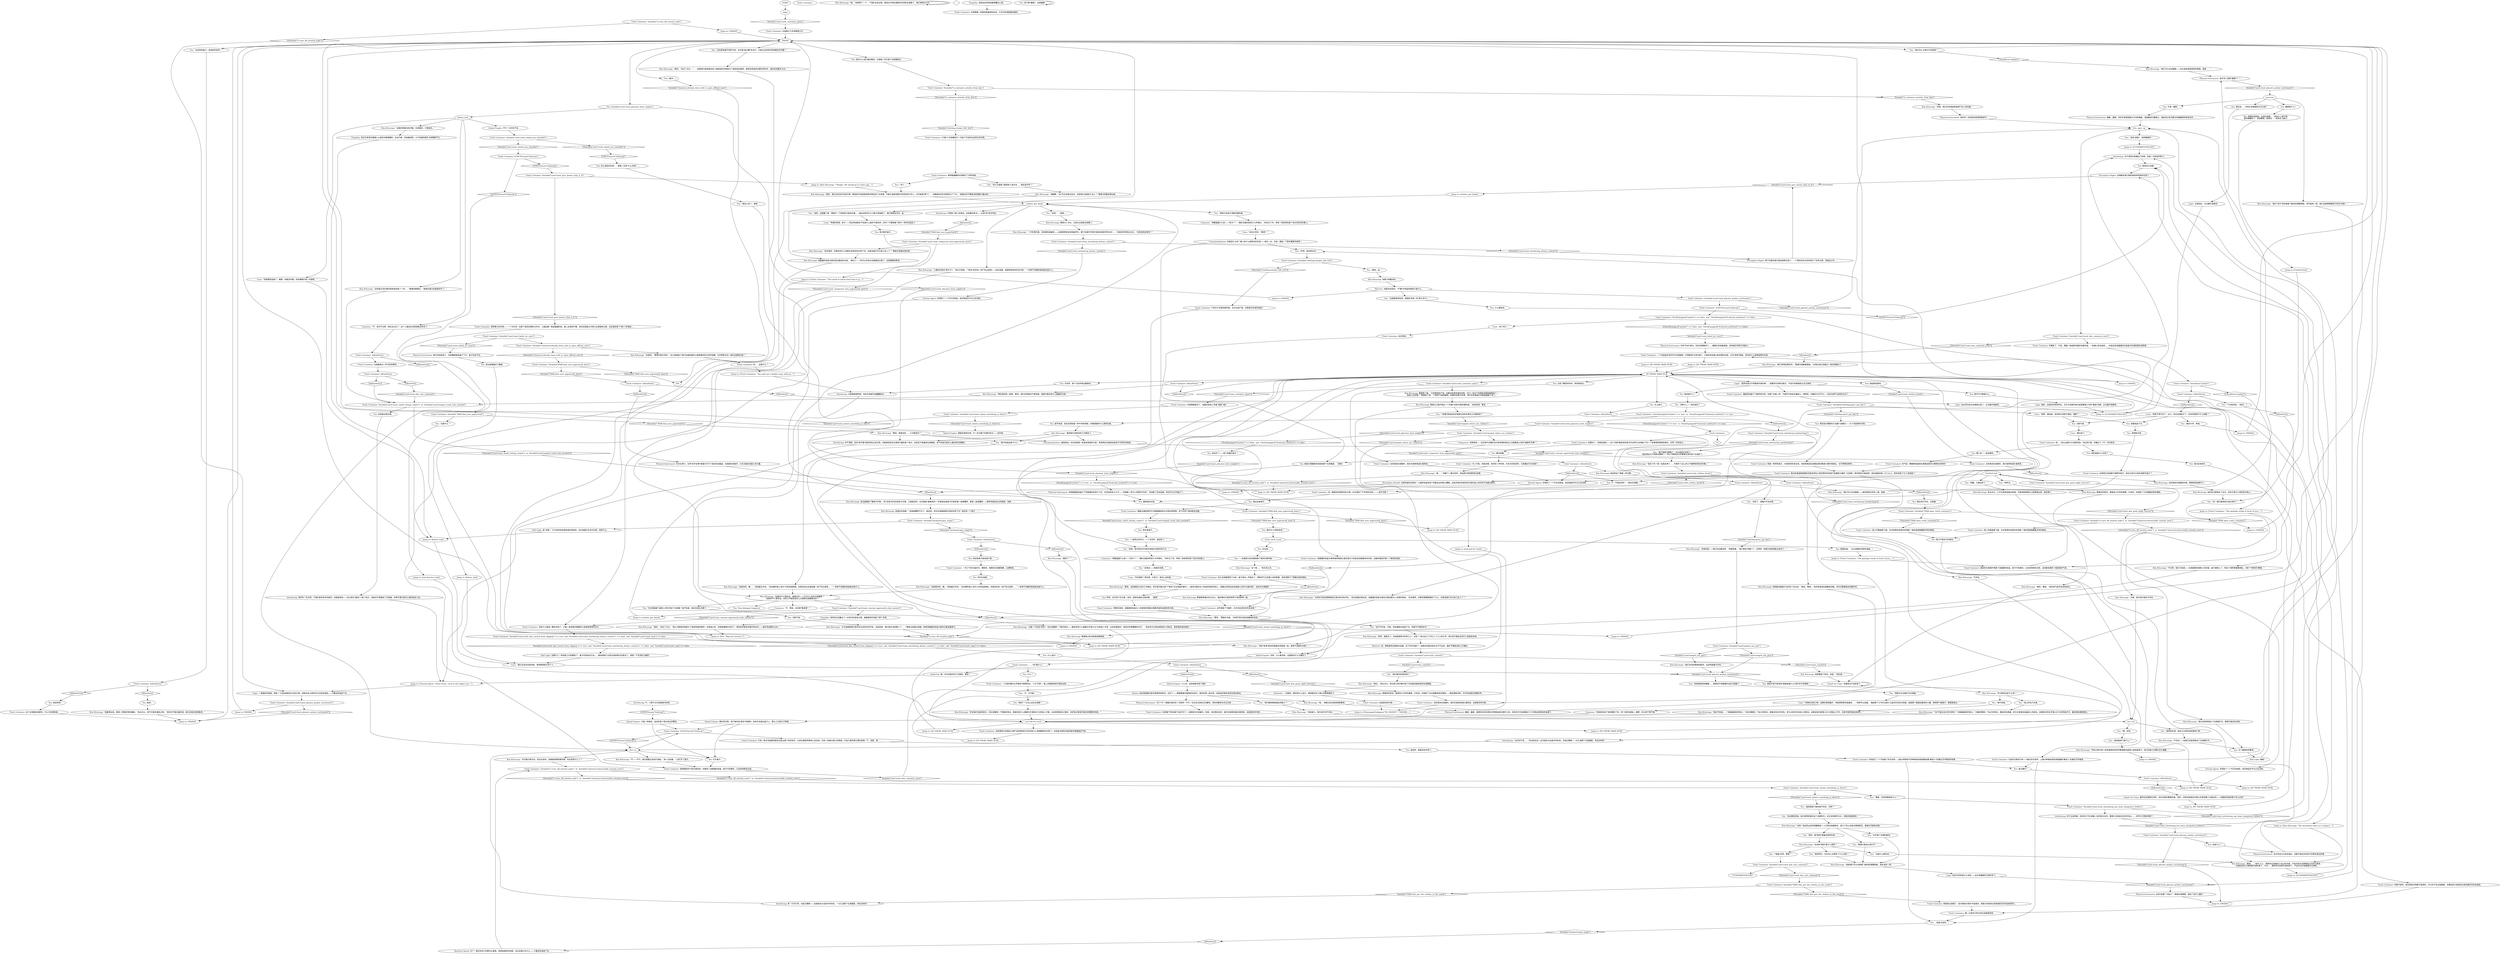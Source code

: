 # YARD / TRASH
# You can click on the trash container. This lets you see the padlock has a Whirling-in-Rags logo on it -> go to Garte -> ask for key -> open container - > get your paperwork
# ==================================================
digraph G {
	  0 [label="START"];
	  1 [label="input"];
	  2 [label="Trash Container: 垃圾箱被锁住了。滑盖的挂锁上写着“褴褛飞旋”。"];
	  3 [label="TRASH"];
	  4 [label="Trash Container: IsKimHere()"];
	  5 [label="IsKimHere()", shape=diamond];
	  6 [label="!(IsKimHere())", shape=diamond];
	  7 [label="Trash Container: "];
	  8 [label="Trash Container: 这个垃圾箱在挑衅你。它认为你很软弱。"];
	  9 [label="Cuno: “看出来了。”"];
	  10 [label="Kim Kitsuragi: 他望向垃圾箱：“这条裤腰带不见了。就这样。你在垃圾箱里看见其他东西了吗？我还有一个袋子……”"];
	  11 [label="Cuno: “坤诺听到咯，条子——而且坤诺根本不知道什么破布不破布的，好吗？不要再像个婊子一样叽叽歪歪了。”"];
	  12 [label="Jump to: [Tutorial Agent: \"Some items, such as the ledger you...\"]"];
	  13 [label="You: “吾之所言乃天意。”"];
	  14 [label="Kim Kitsuragi: “*汝*可查过自己的东西吗？”他指着破损的笔记。“你最好整理一下自己的笔记，确保没有遗漏。官方记录里会涵盖线人的姓名。如果他们的名字落入RCM的死敌手中，屠杀便会紧随其后。”"];
	  15 [label="Kim Kitsuragi: “好吧，我明白了。你就是那种*纯爷们儿*，对吧？”他为这几个字打上了小小的引号，表示他不确定这爷们儿到底有多纯。"];
	  16 [label="Jump to: [IN THERE MAIN HUB]"];
	  17 [label="Kim Kitsuragi: 他费力地看向你。"];
	  18 [label="Trash Container: *只是*个垃圾箱而已？天底下可没有仅此而已的东西。"];
	  19 [label="rvd_rvd"];
	  20 [label="Kim Kitsuragi: “没有能力。因为他们并不存在。”"];
	  21 [label="Physical Instrument: 刚才有人提到*撬棍*了？！"];
	  22 [label="Physical Instrument: 撬棍，撬棍，你的手掌渴望着它冰冷的触感。渴望着再次握紧它，就如同之前无数次的接触那样亲密无间……"];
	  23 [label="lets_open_up"];
	  24 [label="Trash Container: 当你爬进垃圾箱时，腐烂的食物味道扑面而来。这就是你的归宿……"];
	  25 [label="Kim Kitsuragi: 湿漉漉的纸盒与破布回应着他的注视。“哦对了——你可以开始为本案做些记录了。这是警察的职责。”"];
	  26 [label="You: 我可不打算做什么。"];
	  27 [label="Logic: 正是如此。正式展开调查吧。"];
	  28 [label="Jump to: [NewspaperEndgame(\"NO_MONEY\", \"DISGRA ...]"];
	  29 [label="Jump to: [IN THERE MAIN HUB]"];
	  30 [label="Jump to: [Trash Container: \"You pick out a broken mug, with an...\"]"];
	  31 [label="Trash Container: 令人不爽。有损自尊。你听到一声铃响，并非沉闷的回声。垃圾箱似乎已经满了……"];
	  32 [label="You: 沉默不语。"];
	  33 [label="Trash Container: 这把锁已经屈服于娴熟的技艺。现在已经可以轻松地掀开盖子了……"];
	  34 [label="Trash Container: 那边的难道是配置有厄勒克特拉f2真空管的科登电气前置放大器吗？还真是！那玩意的价格高昂，轻松就能卖到一万二以上。除非你是个Hi-Fi发烧友？"];
	  35 [label="Trash Container: IsKimHere()"];
	  36 [label="IsKimHere()", shape=diamond];
	  37 [label="!(IsKimHere())", shape=diamond];
	  38 [label="Jump to: [IN THERE MAIN HUB]"];
	  39 [label="Trash Container: 一片蓝色塑料从苹果皮中脱颖而出。十分*闪亮*，看上去像是某样东西的边角……"];
	  40 [label="Cunoesse: “他瞎逼逼什么呢——*孩子*？！”栅栏后面的熊孩子大声喊叫。”你听见了吗，坤诺？他觉得你是个没长毛的鸡巴婴儿。”"];
	  41 [label="Trash Container: 湿漉漉的纸盒与某种食物残渣以毫无吸引力的姿态迎接着你的归来。这股味道昭示着一个错误的选择。"];
	  42 [label="Rhetoric: 哇，事情居然没按剧本发展，这下你可吃瘪了。如果你的遣词造句水平不达标，最好不要尝试和人打嘴仗。"];
	  43 [label="You: “是的，我*感觉*里面有某种东西。”"];
	  44 [label="You: 牛逼！撬棍！"];
	  45 [label="You: 撬棍是什么？"];
	  46 [label="Physical Instrument: 动手*仍未*成功。你还没掌握窍门……撬棍已经准备就绪，但你缺乏驾驭它的能力。"];
	  47 [label="Trash Container: IsKimHere()"];
	  48 [label="IsKimHere()", shape=diamond];
	  49 [label="!(IsKimHere())", shape=diamond];
	  50 [label="You: 我该做什么？"];
	  51 [label="Trash Container: Variable[\"yard.trash_interfacing_deluxe_content\"]"];
	  52 [label="Variable[\"yard.trash_interfacing_deluxe_content\"]", shape=diamond];
	  53 [label="!(Variable[\"yard.trash_interfacing_deluxe_content\"])", shape=diamond];
	  54 [label="Trash Container: Variable[\"yard.trash_kim_turned_from_digging\"] == true  and  Variable[\"yard.trash_interfacing_deluxe_content\"]  == false  and  Variable[\"yard.trash_mug\"] == false"];
	  55 [label="Variable[\"yard.trash_kim_turned_from_digging\"] == true  and  Variable[\"yard.trash_interfacing_deluxe_content\"]  == false  and  Variable[\"yard.trash_mug\"] == false", shape=diamond];
	  56 [label="!(Variable[\"yard.trash_kim_turned_from_digging\"] == true  and  Variable[\"yard.trash_interfacing_deluxe_content\"]  == false  and  Variable[\"yard.trash_mug\"] == false)", shape=diamond];
	  57 [label="Trash Container: IsKimHere()"];
	  58 [label="IsKimHere()", shape=diamond];
	  59 [label="!(IsKimHere())", shape=diamond];
	  60 [label="Kim Kitsuragi: “奇怪的是——我们没必要这样。”他微笑着，“我们拿到*钥匙*了，记得吧。经理已经把钥匙交给你了。”"];
	  61 [label="Trash Container: 食物腐败的气息扑面而来。你看到了湿漉漉的纸盒，脏兮兮的破布，以及各种厨余垃圾。"];
	  62 [label="IN THERE MAIN HUB"];
	  63 [label="You: “那孩子说他不清楚衣服的事。”"];
	  64 [label="Trash Container: 面前的垃圾箱中堆满了湿漉漉的纸盒，脏兮兮的破布，以及各种厨余垃圾，这些散发着同一股恶臭的气息。"];
	  65 [label="You: 不！不是这样的！（爬出垃圾箱。）"];
	  66 [label="Jump to: [TRASH]"];
	  67 [label="Jump to: [TRASH]"];
	  68 [label="Logic: 是的，这是你的职责所在。为手头的案件做记录是警察工作的*基础*流程。正式展开调查吧。"];
	  69 [label="You: “那我们就该立刻打开！”"];
	  70 [label="Logic: 他也许还知道什么消息——这比用撬棍的主意好多了。"];
	  71 [label="Trash Container: Variable[\"yard.trash_inland_something_in_there\"]"];
	  72 [label="Variable[\"yard.trash_inland_something_in_there\"]", shape=diamond];
	  73 [label="!(Variable[\"yard.trash_inland_something_in_there\"])", shape=diamond];
	  74 [label="Empathy: 他正在享受你遭遇小小挫折的难堪模样，乐此不疲。你恼羞成怒，大汗淋漓的面孔令他陶醉不已。"];
	  75 [label="Cuno: “你根本没用心啊。如果你真想撬开，你就得把那玩意捅进……”他伸手比划着。“捅进那个订书钉还是什么破烂形状的东西里。就是那个里面挂着锁的小圈。再转那个破棍子，那里是弱点。”"];
	  76 [label="Kim Kitsuragi: “我们来得还算及时。”警督仔细看着里面。“这堆垃圾已经超过一周没清理过了。”"];
	  77 [label="Trash Container: Variable[\"TASK.who_put_the_clothes_in_the_trash\"]"];
	  78 [label="Variable[\"TASK.who_put_the_clothes_in_the_trash\"]", shape=diamond];
	  79 [label="!(Variable[\"TASK.who_put_the_clothes_in_the_trash\"])", shape=diamond];
	  80 [label="You: 是古董吗？"];
	  81 [label="Kim Kitsuragi: “很好。我们应该去问问加尔特，看他知不知道是谁把衣物扔进了垃圾里。可能只是旅馆里负责清洁院子的人，也可能是*那个*……他朝身后的红发男孩点了下头。“我建议你不要尝试和那股力量对峙。”"];
	  82 [label="Jump to: [Trash Container: \"The smell of rotten food rises to g...\"]"];
	  83 [label="end hub for trash"];
	  84 [label="Trash Container: 当你爬进垃圾箱时，腐烂的食物味道扑面而来。"];
	  85 [label="You: “我特别失望。我还以为真有遥视者部门呢。”"];
	  86 [label="You: “哦，好吧。”"];
	  87 [label="You: “似乎是个合理的推测。”"];
	  88 [label="Inland Empire: 里面有某种东西。不一定与眼下的案件有关——但毕竟……"];
	  89 [label="Trash Container: Variable[\"TASK.open_trash_container\"]"];
	  90 [label="Variable[\"TASK.open_trash_container\"]", shape=diamond];
	  91 [label="!(Variable[\"TASK.open_trash_container\"])", shape=diamond];
	  92 [label="You: “但我就是想用撬棍……我感觉不用撬棍的话自己就输了。”"];
	  93 [label="You: “操你大爷，坤诺。”"];
	  94 [label="Jump to: [IN THERE MAIN HUB]"];
	  95 [label="Kim Kitsuragi: 警督点了点头，又回头去调查垃圾箱了。"];
	  96 [label="Kim Kitsuragi: “我也不知道……”他指着破损的笔记。“你应该整理一下自己的笔记。确保没有文件丢失。官方记录中含有线人的姓名。如果这些内容落入RCM的敌人手中，还真可能导致血流成河。”"];
	  97 [label="Cunoesse: “他瞎逼逼什么呢——*孩子*？！”栅栏后面的熊孩子大声喊叫。”你听见了吗，坤诺？他觉得你是个没长毛的婴儿。”"];
	  98 [label="Trash Container: Variable[\"yard.trash_cometh\"]"];
	  99 [label="Variable[\"yard.trash_cometh\"]", shape=diamond];
	  100 [label="!(Variable[\"yard.trash_cometh\"])", shape=diamond];
	  101 [label="Jump to: [IN THERE MAIN HUB]"];
	  102 [label="Trash Container: ……*这*是什么？"];
	  103 [label="Kim Kitsuragi: “你说的*感觉*是什么意思？”"];
	  104 [label="Kim Kitsuragi: “所有分局中每个具有超感官知觉的警探都会被调入遥视者部门。他们的能力对警队至关重要。”"];
	  105 [label="You: “我们怎么才能打开这把锁？”"];
	  106 [label="Trash Container: Variable[\"TASK.find_your_paperwork_done\"]"];
	  107 [label="Variable[\"TASK.find_your_paperwork_done\"]", shape=diamond];
	  108 [label="!(Variable[\"TASK.find_your_paperwork_done\"])", shape=diamond];
	  109 [label="You: 继续深入挖掘……"];
	  110 [label="Kim Kitsuragi: “警官，”警督补充道，“你得严肃对待这些敏感的信息。”"];
	  111 [label="Kim Kitsuragi: “我们可以试试撬棍——你从我的車里拿到的那根。或者……”"];
	  112 [label="You: 挑起那些破布。"];
	  113 [label="Trash Container: 垃圾箱立于这场春雪之中。"];
	  114 [label="You: “该死，这提醒了我：得暗示一下坤诺有关破布的事……被这该死的FALN裤子给耽搁了。我们得再去问问，金。”"];
	  115 [label="Trash Container: Variable[\"yard.trash_interfacing_handwriting\"]"];
	  116 [label="Variable[\"yard.trash_interfacing_handwriting\"]", shape=diamond];
	  117 [label="!(Variable[\"yard.trash_interfacing_handwriting\"])", shape=diamond];
	  118 [label="You: 拽出这条裤子。"];
	  119 [label="Trash Container: 随着沾满粘液的牛仔裤裤腿逐渐与垃圾划清界限，空气中的尸臭味愈加浓重。"];
	  120 [label="Kim Kitsuragi: 他的目光聚焦在了远方。却并不是什么特别的东西上。"];
	  121 [label="You: “明早见。”"];
	  122 [label="You: 又到了睡觉的时间。真的爬进去……"];
	  123 [label="Kim Kitsuragi: “不能，因为他们根本不存在。”"];
	  124 [label="You: 我为什么会盯着你看呢，垃圾箱？你只是个垃圾箱而已。"];
	  125 [label="Physical Instrument: 你把撬棍插进盖子下的裂缝然后用力下压。并没有耗多大力气——伴随着一声令人欣慰的*咔哒*，你战胜了这块金属。现在可以打开盖子了。"];
	  126 [label="Trash Container: Variable[\"yard.trash_inland_you_shouldnt\"]"];
	  127 [label="Variable[\"yard.trash_inland_you_shouldnt\"]", shape=diamond];
	  128 [label="!(Variable[\"yard.trash_inland_you_shouldnt\"])", shape=diamond];
	  129 [label="You: 合上盖子。"];
	  130 [label="Trash Container: IsTHCPresent(\"hobocop\")"];
	  131 [label="IsTHCPresent(\"hobocop\")", shape=diamond];
	  132 [label="!(IsTHCPresent(\"hobocop\"))", shape=diamond];
	  133 [label="dive_in"];
	  134 [label="You: 箭扣炮是什么东西？"];
	  135 [label="You: 哪儿有？！我没看到。"];
	  136 [label="You: （拿起马克杯。）"];
	  137 [label="Trash Container: 在一堆破旧的厨房用毛巾里，你注意到了不寻常的东西——一条牛仔裤？"];
	  138 [label="You: 将衬衫装袋。"];
	  139 [label="Perception (Sight): 剩下的破布就只是些厨房垃圾了，一个黄色的旧马克杯吸引了你的注意。但除此之外……"];
	  140 [label="Kim Kitsuragi: “警官，那是你的……工作报告吗？”"];
	  141 [label="Kim Kitsuragi: “这是你的，瞧……”他指着文件夹。“这块塑料板上有RCM的街道网络。你甚至还在这里贴着一张尸检记录表……”一张惨不忍睹的纸条粘在板子上。"];
	  142 [label="Interfacing: 真的吗？也许吧。*可能*是你亲手扔掉的。你能感觉到——自己把它*塞进了*某个地方。但绝对不是塞进了垃圾箱。你想不通它是怎么被扔到这儿的。"];
	  143 [label="Kim Kitsuragi: “如果你不介意的话，我想问问——它为什么会在垃圾箱里？”\n“如果你不介意的话，你的工作报告是怎么沦落到垃圾箱里去的？”"];
	  144 [label="You: “我不知道。”"];
	  145 [label="Authority: 一切顺利。要说有什么变化，那就是这件小事让他更尊重你了。"];
	  146 [label="Kim Kitsuragi: 警督从口袋中掏出一个写着*证物*的黑色塑料袋。“放进来吧，警官。”"];
	  147 [label="You: “直觉而已。也许有人往里扔了什么东西？”"];
	  148 [label="You: “他们拥有哪些超自然能力？”"];
	  149 [label="You: “没有*或者*。就用撬棍吧！”"];
	  150 [label="Jump to: [FUNDAMENTALEXIT]"];
	  151 [label="Jump to: [FUNDAMENTALEXIT]"];
	  152 [label="Physical Instrument: 去找*经理*？别扯了！直接去拿撬棍，把这个宝贝儿撬开！"];
	  153 [label="Trash Container: 锁上写着褴褛飞旋。也许那里的老板会有钥匙？谁知道里面藏着怎样的秘密……"];
	  154 [label="Physical Instrument: 暴力时刻结束了。你把撬棍插进盖子下方，盖子纹丝不动。"];
	  155 [label="Jump to: [failure_hub]"];
	  156 [label="Trash Container: Variable[\"yard.hanged_one_gun\"]"];
	  157 [label="Variable[\"yard.hanged_one_gun\"]", shape=diamond];
	  158 [label="!(Variable[\"yard.hanged_one_gun\"])", shape=diamond];
	  159 [label="Cunoesse: “你他妈的成了他的跟班了吗，坤？别听他胡扯，猪猡，你之前干得不错。”"];
	  160 [label="You: 打开盖子。"];
	  161 [label="clothes_got_finale"];
	  162 [label="You: “我不知道这是*什么*。”"];
	  163 [label="You: “*初期*是指这些衣物是在他死后两天之内脱掉的？”"];
	  164 [label="Jump to: [You: \"Bag the trousers.\"]"];
	  165 [label="You: 我真正需要做的是回到那个垃圾箱里。（拒绝）"];
	  166 [label="Trash Container: 明智的选择。湿漉漉的纸盒与一些食物的残渣正搔首弄姿地迎接你的归来。"];
	  167 [label="Kim Kitsuragi: “明白。”他点点头，把注意力再次集中到了仍在散发着恶臭的垃圾箱里。"];
	  168 [label="You: “抱歉，只能这样了。”"];
	  169 [label="Kim Kitsuragi: 他点点头，心不在焉地准备去拿烟。可是他刚把烟从口袋里掏出来，就后悔了。"];
	  170 [label="Trash Container: IsKimHere()"];
	  171 [label="IsKimHere()", shape=diamond];
	  172 [label="!(IsKimHere())", shape=diamond];
	  173 [label="Kim Kitsuragi: 警督微笑着对你点点头，就好像你只是突然停下来系鞋带一般。"];
	  174 [label="Trash Container: Variable[\"tc.turn_off_tutorial_node\"]  or  Variable[\"character.interactable_tutorial_seen\"]"];
	  175 [label="Variable[\"tc.turn_off_tutorial_node\"]  or  Variable[\"character.interactable_tutorial_seen\"]", shape=diamond];
	  176 [label="!(Variable[\"tc.turn_off_tutorial_node\"]  or  Variable[\"character.interactable_tutorial_seen\"])", shape=diamond];
	  177 [label="You: 我应该打开你，垃圾箱。"];
	  178 [label="Kim Kitsuragi: “不存在——但我们还是得把这个垃圾箱打开。”"];
	  179 [label="Trash Container: 尸体位于这里的顺风侧。也许比起尸臭，你更喜欢垃圾的味道？"];
	  180 [label="Jump to: [Kim Kitsuragi: \"The lieutenant leans in to inspect...\"]"];
	  181 [label="prycrow"];
	  182 [label="You: 马克杯，那个马克杯我也要拿走。"];
	  183 [label="You: [离开。]"];
	  184 [label="Jump to: [TRASH]"];
	  185 [label="Trash Container: 你做不到的，因为那些东西都不是真的。它们并不在垃圾箱里。你看到的只有厨余垃圾和皱巴巴的包装纸。"];
	  186 [label="Jump to: [Trash Container: \"The garbage stinks in front of you,...\"]"];
	  187 [label="Trash Container: 别气馁，瞧瞧那串盘绕在香蕉皮里的大颗群岛珍珠吧！"];
	  188 [label="Esprit de Corps: 基苏拉吉警督在场时，这应该是你要做的事。同时，没带证物袋这件事让你感觉像个白痴似的——你要拿死者的裤子怎么办呢？"];
	  189 [label="Jump to: [IN THERE MAIN HUB]"];
	  190 [label="You: 什么？"];
	  191 [label="Jump to: [clothes_got_finale]"];
	  192 [label="Kim Kitsuragi: “从开始做案情记录对你也没有任何坏处。话说回来，我们刚才说到哪儿了……”警督注视着垃圾箱，那里湿漉漉的纸盒与破布正散发着臭气。"];
	  193 [label="Jump to: [IN THERE MAIN HUB]"];
	  194 [label="Trash Container: Variable[\"TASK.find_your_paperwork_done\"]"];
	  195 [label="Variable[\"TASK.find_your_paperwork_done\"]", shape=diamond];
	  196 [label="!(Variable[\"TASK.find_your_paperwork_done\"])", shape=diamond];
	  197 [label="Kim Kitsuragi: 当你爬进垃圾箱的时候，警督把视线移开了。"];
	  198 [label="Kim Kitsuragi: 黑暗将你吞没，腐臭味几乎将你熏晕。片刻间，你闻到了从外面飘进来的烟味——随后烟味消失，你只听到离去的脚步声。"];
	  199 [label="Trash Container: Variable[\"tc.container_priority_from_kim\"]"];
	  200 [label="Variable[\"tc.container_priority_from_kim\"]", shape=diamond];
	  201 [label="!(Variable[\"tc.container_priority_from_kim\"])", shape=diamond];
	  202 [label="You: “当我什么都没说。”"];
	  203 [label="Trash Container: Variable[\"yard.trash_failed_wc_once\"]"];
	  204 [label="Variable[\"yard.trash_failed_wc_once\"]", shape=diamond];
	  205 [label="!(Variable[\"yard.trash_failed_wc_once\"])", shape=diamond];
	  206 [label="Trash Container: Variable[\"character.already_been_told_to_open_official_case\"]"];
	  207 [label="Variable[\"character.already_been_told_to_open_official_case\"]", shape=diamond];
	  208 [label="!(Variable[\"character.already_been_told_to_open_official_case\"])", shape=diamond];
	  209 [label="Kim Kitsuragi: “有意思。”警督盯着马克杯。“这让我想起了我们在黄鼠狼的公寓里看到的马克杯收藏。也许那家伙也一直在这里倒垃圾？”"];
	  210 [label="Reaction Speed: 对了！就在你闯入的那间公寓里。真是条微妙的线索。这必定能引出什么——只要这样追查下去……"];
	  211 [label="You: 踢垃圾箱。"];
	  212 [label="Kim Kitsuragi: “金属的质量没有问题。在我看来，它很结实。”"];
	  213 [label="You: 放弃。"];
	  214 [label="Kim Kitsuragi: “这样就从待办事项清单里划掉了一项……”警督如释重负。“我想这里已经调查完毕了。”"];
	  215 [label="Interfacing: 耶！打开它吧，流浪汉警察——这就是你大显身手的时机。一头扎进那个垃圾箱里，多找点料吧！"];
	  216 [label="You: 多么残忍的玩笑……那里一定有*什么东西*……"];
	  217 [label="You: 我就知道。（从垃圾箱的深渊中抽身。）"];
	  218 [label="You: 拉出来。"];
	  219 [label="You: “不。不可能。”"];
	  220 [label="Interfacing: 你不清楚。但你*有可能*曾经持有过这东西。你能感觉到自己曾把它塞到某个地方。但肯定不是塞进垃圾箱里。你不知道它是怎么被扔进垃圾箱的。"];
	  221 [label="Kim Kitsuragi: “好在我们还能找到它。你应该整理一下残留的笔记，确保没有什么重要文件落到RCM的敌人手里。比如犯罪组织之类的。你的笔记里很可能含有警察的机密。”"];
	  222 [label="Kim Kitsuragi: “是的。”他点了点头。“我认为脱掉衣物是为了拿到他穿的盔甲，在得逞之后，衣物就被随手丢弃了。那些拾荒者肯定要尽快动手——就在死后数天之内。”"];
	  223 [label="Jump to: [end hub for trash]"];
	  224 [label="You: “这可不好说，兄弟。你好像是在给我下令。而我可不接受命令。”"];
	  225 [label="Trash Container: 这些果皮与肉类加工副产品的残渣中已经没有什么值得翻找的东西了。在纸盒与那些发臭的破布里碰碰运气吧。"];
	  226 [label="Jump to: [IN THERE MAIN HUB]"];
	  227 [label="Trash Container: 这就是你的归宿……"];
	  228 [label="Inland Empire: 小心点。这些秘密非常*沉痛*。"];
	  229 [label="You: 绝口不提自己的直觉。"];
	  230 [label="Kim Kitsuragi: 警督靠过来近距离观察着锁。"];
	  231 [label="Kim Kitsuragi: “警官……”他开了口。“既然你已经取回了自己的手册，不妨开始为本案做些正式的记录吧。”\n“你曾经说过不想再提手册的事了，不过……既然你已经把它拿回来了，不妨正式开始做案件记录吧。”"];
	  232 [label="Logic: 你必须开始为本案做记录了。正式展开调查吧。"];
	  233 [label="You: 习惯什么——淘垃圾吗？"];
	  234 [label="Trash Container: Variable[\"yard.trash_physint_prybar_excitement\"]"];
	  235 [label="Variable[\"yard.trash_physint_prybar_excitement\"]", shape=diamond];
	  236 [label="!(Variable[\"yard.trash_physint_prybar_excitement\"])", shape=diamond];
	  237 [label="You: 这是什么？"];
	  238 [label="Kim Kitsuragi: “也可能只是巧合。但无论如何，这都是值得留意的事。你还发现什么了？”"];
	  239 [label="Trash Container: Variable[\"yard.trash_physint_prybar_excitement\"]"];
	  240 [label="Variable[\"yard.trash_physint_prybar_excitement\"]", shape=diamond];
	  241 [label="!(Variable[\"yard.trash_physint_prybar_excitement\"])", shape=diamond];
	  242 [label="Jump to: [TRASH]"];
	  243 [label="Trash Container: 哇，一把止战者50口径箭扣炮，包在纸巾里，却露出了一半！闪闪发亮……"];
	  244 [label="Trash Container: 那是一种体积庞大，价格昂贵的来复枪。但和那堆混在香蕉皮里的整串大颗珍珠相比，也不算特别昂贵……"];
	  245 [label="You: 我决定卖掉它。"];
	  246 [label="Perception (Smell): 这是死者的衣物吗？上面的味道没有尸体散发出的那么糟糕。这些衣物在死者死后仍穿在身上的时间不会超过两天。"];
	  247 [label="You: 伸手拿袋子。"];
	  248 [label="You: “没了。”"];
	  249 [label="You: “你认为褴褛飞旋里有人或许会……牵扯其中吗？”"];
	  250 [label="Interfacing: 不是某个路人的笔迹。这密集的草书——正是*你*亲手写的。"];
	  251 [label="Trash Container: Variable[\"TASK.find_your_paperwork\"]"];
	  252 [label="Variable[\"TASK.find_your_paperwork\"]", shape=diamond];
	  253 [label="!(Variable[\"TASK.find_your_paperwork\"])", shape=diamond];
	  254 [label="You: “这是什么？”"];
	  255 [label="Kim Kitsuragi: “你*胡言乱语*什么呢？”"];
	  256 [label="Kim Kitsuragi: “是的。”他点了点头。“……如果我们继续假设有人脱掉他的衣物是为了拿到他的盔甲。那些拾荒者肯定要尽快动手，就在死后数天之内。”"];
	  257 [label="Trash Container: Variable[\"yard.hanged_where_are_clothes\"]"];
	  258 [label="Variable[\"yard.hanged_where_are_clothes\"]", shape=diamond];
	  259 [label="!(Variable[\"yard.hanged_where_are_clothes\"])", shape=diamond];
	  260 [label="Composure: 说得容易——这坨惨不忍睹的复印纸和塑料板怎么可能跟得上你的*迪斯科节奏*？"];
	  261 [label="You: 好吧，似乎是个好主意。当然，我得先搞定垃圾的事。（接受）"];
	  262 [label="You: “好吧，我会照办的。”"];
	  263 [label="Jump to: [IN THERE MAIN HUB]"];
	  264 [label="Trash Container: Variable[\"tc.turn_off_tutorial_node\"]"];
	  265 [label="Variable[\"tc.turn_off_tutorial_node\"]", shape=diamond];
	  266 [label="!(Variable[\"tc.turn_off_tutorial_node\"])", shape=diamond];
	  267 [label="Jump to: [TRASH]"];
	  268 [label="Kim Kitsuragi: “哦。”他停顿了一下。“*可能*会有证物。暴徒也许把处理掉的东西扔在里面了。我们得把它打开。”"];
	  269 [label="Kim Kitsuragi: “垃圾？旅店扔出来的残羹剩饭？人们把垃圾箱锁住，是为了防止流浪汉蜂拥而至。里面也可能有证物。”"];
	  270 [label="Trash Container: Variable[\"yard.trash_interfacing_has_done_dumpsters_before\"]"];
	  271 [label="Variable[\"yard.trash_interfacing_has_done_dumpsters_before\"]", shape=diamond];
	  272 [label="!(Variable[\"yard.trash_interfacing_has_done_dumpsters_before\"])", shape=diamond];
	  273 [label="Interfacing: 你干过这种事。你的肘关节记录着一系列相关动作，整套方法铭刻在你的手指上……你早已习惯这种事了。"];
	  274 [label="Trash Container: CheckItem(\"prybar\")"];
	  275 [label="CheckItem(\"prybar\")", shape=diamond];
	  276 [label="!(CheckItem(\"prybar\"))", shape=diamond];
	  277 [label="Trash Container: IsKimHere()"];
	  278 [label="IsKimHere()", shape=diamond];
	  279 [label="!(IsKimHere())", shape=diamond];
	  280 [label="You: “下次再说吧。”[离开。]"];
	  281 [label="Trash Container: IsTHCPresent(\"hobocop\")"];
	  282 [label="IsTHCPresent(\"hobocop\")", shape=diamond];
	  283 [label="!(IsTHCPresent(\"hobocop\"))", shape=diamond];
	  284 [label="Trash Container: 只有一些冰冷粘腻的厨余垃圾沾满了你的双手。大部分都是苹果和土豆的皮，还有一些难以辨认的残渣，外加几根鸡骨头偶尔客串一下。但是，嘿……"];
	  285 [label="You: 我对Hi-Fi特别发烧！"];
	  286 [label="Trash Container: 引起你注意的只有一个破烂的马克杯，上面以种族歧视的调调画着*黄皮人*在番红花中嬉戏。"];
	  287 [label="You: “就这么多了，我想。”"];
	  288 [label="Trash Container: 某种更大的东西——一个文件夹！这是个蓝色的塑料文件夹，上面挂着一堆湿漉漉的纸。看上去受损严重，但你还是能从中辨认出表格和记录。这些源自某个*男人*的笔迹……"];
	  289 [label="You: “一定是因为这玩意阻碍了我的办案风格。”"];
	  290 [label="Trash Container: Variable[\"yard.trash_concept_apperwork_style_answer\"]"];
	  291 [label="Variable[\"yard.trash_concept_apperwork_style_answer\"]", shape=diamond];
	  292 [label="!(Variable[\"yard.trash_concept_apperwork_style_answer\"])", shape=diamond];
	  293 [label="Empathy: 他的目光流露出了一丝罕见的哀悼之情。接着就伸手拿起了那个东西。"];
	  294 [label="Trash Container: 你从垃圾箱里爬了出来，盖子哐当一声盖住了。新鲜空气立刻袭入你的肺里，但却清除不了那股垃圾的臭味。"];
	  295 [label="Jump to: [TRASH]"];
	  296 [label="Drama: 他还真是擅长面无表情地讲笑话。记好了——警督精通冷面笑匠的技艺。虽然总是一脸正经，但他说的某些话其实是玩笑话。"];
	  297 [label="Jump to: [TRASH]"];
	  298 [label="You: “遥视者部门根本就不存在，对吧？”"];
	  299 [label="Physical Instrument: *忘了*它？就像忘掉你的一生那样？不行！你无法忘掉自己的躯体，而你的躯体也无法忘掉……"];
	  300 [label="Half Light: 撬棍！"];
	  301 [label="Trash Container: 垃圾箱*不知何故*已经打开了。这都是为你准备的，哈里。当你爬进去时，腐烂的食物味道扑面而来。这就是你的归宿……"];
	  302 [label="Interfacing: 不，习惯于从垃圾里搜寻证物。"];
	  303 [label="Trash Container: CheckEquipped(\"prybar\") == true  or  CheckEquipped(\"kvalsund_multitool\") == true"];
	  304 [label="CheckEquipped(\"prybar\") == true  or  CheckEquipped(\"kvalsund_multitool\") == true", shape=diamond];
	  305 [label="!(CheckEquipped(\"prybar\") == true  or  CheckEquipped(\"kvalsund_multitool\") == true)", shape=diamond];
	  306 [label="Trash Container: Variable[\"yard.trash_physinst_bent_staples\"]"];
	  307 [label="Variable[\"yard.trash_physinst_bent_staples\"]", shape=diamond];
	  308 [label="!(Variable[\"yard.trash_physinst_bent_staples\"])", shape=diamond];
	  309 [label="You: “没戏了，我撬不开这玩意。”"];
	  310 [label="Inland Empire: 不行！也许你不该……"];
	  311 [label="You: 翻找厨余垃圾。"];
	  312 [label="Trash Container: IsKimHere()"];
	  313 [label="IsKimHere()", shape=diamond];
	  314 [label="!(IsKimHere())", shape=diamond];
	  315 [label="Kim Kitsuragi: “稍后再回来一趟吧，警官。我们的调查还不够彻底。里面可能还有什么重要的东西。”"];
	  316 [label="Trash Container: 那真是太遗憾了，因为那些东西并不是真的。那里只有厨余垃圾和皱巴巴的包装纸而已。"];
	  317 [label="trash_trash_trash"];
	  318 [label="Trash Container: 唯一古老的只有它的社会敏感性吧。"];
	  319 [label="Trash Container: IsKimHere()"];
	  320 [label="IsKimHere()", shape=diamond];
	  321 [label="!(IsKimHere())", shape=diamond];
	  322 [label="Jump to: [IN THERE MAIN HUB]"];
	  323 [label="Kim Kitsuragi: “一件军用外套。没有商标或编号——这是那种穿在轻型盔甲外，便于在都市环境中保持低调的罗纹衬衫……”他若有所思地点点头。“还有其他发现吗？”"];
	  324 [label="Kim Kitsuragi: “这就是你的，瞧。”他指着文件夹。“这块塑料板上有RCM的街道网络。你甚至还有一张尸检记录表……”一张惨不忍睹的纸条粘在板子上。"];
	  325 [label="You: *我的*？它怎么会在垃圾里？"];
	  326 [label="Kim Kitsuragi: “从现在开始对案情做些记录对你没有坏处。”他注视着这堆垃圾，湿漉漉的纸盒与破布正散发着令人反感的臭味。“告诉我吧，你那双慧眼都看到了什么。还是说我们可以收工走人了？”"];
	  327 [label="Trash Container: Variable[\"whirling.sleeper_felt_itch\"]"];
	  328 [label="Variable[\"whirling.sleeper_felt_itch\"]", shape=diamond];
	  329 [label="!(Variable[\"whirling.sleeper_felt_itch\"])", shape=diamond];
	  330 [label="You: “晚安，金。”"];
	  331 [label="Trash Container: Variable[\"yard.trash_kim_good_night_forever\"]"];
	  332 [label="Variable[\"yard.trash_kim_good_night_forever\"]", shape=diamond];
	  333 [label="!(Variable[\"yard.trash_kim_good_night_forever\"])", shape=diamond];
	  334 [label="Untitled hub"];
	  335 [label="You: “哇！我们能把他们请过来吗？”"];
	  336 [label="Kim Kitsuragi: “唔。”他靠过来近距离观察着锁。"];
	  337 [label="Kim Kitsuragi: “或者我们可以向褴褛飞旋的经理要钥匙。他应该有一把。”"];
	  338 [label="Trash Container: Variable[\"yard.trash_kim_exit_comment\"]"];
	  339 [label="Variable[\"yard.trash_kim_exit_comment\"]", shape=diamond];
	  340 [label="!(Variable[\"yard.trash_kim_exit_comment\"])", shape=diamond];
	  341 [label="FUNDAMENTALEXIT"];
	  342 [label="Interfacing: 对于深挖垃圾桶这门本事，这是一次绝佳的练习。"];
	  343 [label="Inland Empire: 只是一种感觉。由你的某个部分发出的警告。"];
	  344 [label="Physical Instrument: 无论你自以为有多强壮，这都不是你应该赤手空拳去尝试的事。"];
	  345 [label="You: 该动手了——用工具撬开盖子！"];
	  346 [label="You: Variable[\"yard.trash_physinst_bent_staples\"]"];
	  347 [label="Variable[\"yard.trash_physinst_bent_staples\"]", shape=diamond];
	  348 [label="!(Variable[\"yard.trash_physinst_bent_staples\"])", shape=diamond];
	  349 [label="failure_hub"];
	  350 [label="Cuno: “我们应该去找他的枪，再用那把枪打死个人。”"];
	  351 [label="Trash Container: 这还用说。"];
	  352 [label="You: 将这条裤子装进袋子里。"];
	  353 [label="Kim Kitsuragi: “消息*来源*提供的情报非常值得一查，我等不及要听详情了。”"];
	  354 [label="You: 再次掀开盖子。"];
	  355 [label="You: “这玩意有股不祥的气息。也许我*有必要*失去它，才能让血流成河的惨剧拉开序幕？”"];
	  356 [label="Kim Kitsuragi: “无聊？不如说*危险*。你应该整理一下那份笔记——确保没有什么重要文件落入RCM的敌人手里：比如犯罪组织，甚至还有更糟糕的对手……有些官方记录会提到线人的姓名，甚至是卧底的探员。”"];
	  357 [label="You: 沉默不语。"];
	  358 [label="Jump to: [IN THERE MAIN HUB]"];
	  359 [label="You: [关上盖子。]"];
	  360 [label="Tutorial Agent: 你得到了一个可互动物品。前往物品栏中与之互动吧。"];
	  361 [label="Kim Kitsuragi: “我们还是得把这个垃圾箱打开。里面可能会有证物。”"];
	  362 [label="You: “遥视者部门是什么？”"];
	  363 [label="Jump to: [TRASH]"];
	  364 [label="Physical Instrument: 撬棍，撬棒，诸神钦定的利用杠杆原理造成位移的工具。你的双手已经紧握过十万次那油漆斑驳的金属了。"];
	  365 [label="You: 就寝时间到啦。钻进垃圾箱……然后关上盖子吧。\n是时候睡觉了，流浪警探。爬进去……然后合上盖子。"];
	  366 [label="Logic: “虽然你说过不想再提手册的事……但既然已经物归原主，不妨为本案做些正式记录吧。”"];
	  367 [label="Physical Instrument: 你天生神力，仅凭*赤手空拳*就强行打开了锁住的金属盖。垃圾箱向你敞开。它无法抵抗你超人的力量。"];
	  368 [label="Trash Container: "];
	  369 [label="", shape=diamond];
	  370 [label="!()", shape=diamond];
	  371 [label="Trash Container: 你猜对了。你是知道的——这个充满*殖民地风格*的马克杯让你想起了另一个有着相同情调的家伙，对吧？总而言之……"];
	  372 [label="Cuno: “坤诺不得不说了，伙计，你也忒掉链子了。你本来是想干什么来着？”"];
	  373 [label="Kim Kitsuragi: “我看得出来。那是一把很好用的撬棍。”他点点头，语气中毫无嘲讽之意。“但你并不擅长撬东西。我们还是去拿钥匙吧。”"];
	  374 [label="You: “我刚才在试着打开垃圾箱。”"];
	  375 [label="You: 查看纸盒下方。"];
	  376 [label="Jump to: [TRASH]"];
	  377 [label="Trash Container: Variable[\"yard.sense_smell_rotting_corpse\"]  or  Variable[\"yard.hanged_vomit_hub_reached\"]"];
	  378 [label="Variable[\"yard.sense_smell_rotting_corpse\"]  or  Variable[\"yard.hanged_vomit_hub_reached\"]", shape=diamond];
	  379 [label="!(Variable[\"yard.sense_smell_rotting_corpse\"]  or  Variable[\"yard.hanged_vomit_hub_reached\"])", shape=diamond];
	  380 [label="You: 这真是合情合理。"];
	  381 [label="You: “我不想再当警察了，所以就把它扔掉了。”\n“我觉得自己不想再当警察了，所以干脆把自己的警察生涯冲进下水道好了。”"];
	  382 [label="You: “也许是褴褛飞旋的人把它扔进了垃圾箱？我不知道，我实在是太无聊了。”"];
	  383 [label="Cunoesse: “不，坤诺，应该是*黄皮佬*！”"];
	  384 [label="Conceptualization: 你胡说什么呢？哪儿有什么想抓你的东西——现实一点，兄弟！更新一下那本警察手册吧！"];
	  385 [label="Kim Kitsuragi: “看来我们找到你的工作报告了。”"];
	  386 [label="Trash Container: Variable[\"yard.trash_composure_how_paperwork_style\"]"];
	  387 [label="Variable[\"yard.trash_composure_how_paperwork_style\"]", shape=diamond];
	  388 [label="!(Variable[\"yard.trash_composure_how_paperwork_style\"])", shape=diamond];
	  389 [label="Kim Kitsuragi: “告诉我吧，你那纯爷们儿的眼光发现别的东西了吗，还是说我们可以收工走人了？”警督注视着这堆垃圾。"];
	  390 [label="Kim Kitsuragi: 他把烟放了回去，说道：“我也是。”"];
	  391 [label="Kim Kitsuragi: “晚安，警探，”他的语气前所未有地亲切。"];
	  392 [label="Trash Container: 垃圾箱像一具棺材般邀请你进去。它正时刻准备着迎接你。"];
	  393 [label="Trash Container: 这毕竟是个*容器*。也许你应该优先考虑这里？"];
	  394 [label="Kim Kitsuragi: “同意。我们应该请遥视者部门派人来支援。”"];
	  395 [label="You: 什么都别说。"];
	  396 [label="Trash Container: Variable[\"yard.trash_physint_prybar_excitement\"]"];
	  397 [label="Variable[\"yard.trash_physint_prybar_excitement\"]", shape=diamond];
	  398 [label="!(Variable[\"yard.trash_physint_prybar_excitement\"])", shape=diamond];
	  399 [label="Trash Container: IsTHCPresent(\"hobocop\")"];
	  400 [label="IsTHCPresent(\"hobocop\")", shape=diamond];
	  401 [label="!(IsTHCPresent(\"hobocop\"))", shape=diamond];
	  402 [label="Trash Container: CheckEquipped(\"prybar\") == false  and  CheckEquipped(\"kvalsund_multitool\") == false"];
	  403 [label="CheckEquipped(\"prybar\") == false  and  CheckEquipped(\"kvalsund_multitool\") == false", shape=diamond];
	  404 [label="!(CheckEquipped(\"prybar\") == false  and  CheckEquipped(\"kvalsund_multitool\") == false)", shape=diamond];
	  405 [label="Cuno: “奇了怪了。”"];
	  406 [label="Trash Container: IsKimHere()"];
	  407 [label="IsKimHere()", shape=diamond];
	  408 [label="!(IsKimHere())", shape=diamond];
	  409 [label="Trash Container: 垃圾箱发出一声沉闷的锣响。"];
	  410 [label="Trash Container: IsKimHere()"];
	  411 [label="IsKimHere()", shape=diamond];
	  412 [label="!(IsKimHere())", shape=diamond];
	  413 [label="You: 我不知道，但这东西给我一种不祥的预感。好像里面有什么想抓住我。"];
	  414 [label="Trash Container: 当你爬进垃圾箱时，腐烂食物味道扑面而来。"];
	  415 [label="Jump to: [Untitled hub]"];
	  416 [label="Esprit de Corps: 早晨再也不会到来了。"];
	  417 [label="Trash Container: IsKimHere()"];
	  418 [label="IsKimHere()", shape=diamond];
	  419 [label="!(IsKimHere())", shape=diamond];
	  420 [label="Kim Kitsuragi: “我们可以试试撬棍——我的車里正好有一根。或者……”"];
	  421 [label="Jump to: [Trash Container: \"The garbage stinks in front of you,...\"]"];
	  422 [label="Trash Container: 你捡起了一个已经破了的马克杯，上面以阴阳怪气的种族歧视调调描绘着*黄皮人*在番红花中嬉戏的场景。"];
	  423 [label="Interfacing: 光是看着那把锁，你的手指就开始蠢蠢欲动……"];
	  424 [label="Trash Container: 某种黏糊糊的东西吸引了你的视线……"];
	  425 [label="Trash Container: Variable[\"backyard.gary_mugs\"]"];
	  426 [label="Variable[\"backyard.gary_mugs\"]", shape=diamond];
	  427 [label="!(Variable[\"backyard.gary_mugs\"])", shape=diamond];
	  428 [label="Half Light: 是“自满”。它为你的失败感到满足和愉悦。这垃圾箱正在幸灾乐祸，窃笑不止。"];
	  429 [label="Kim Kitsuragi: “唔……”他瞥了一眼马克杯，视线再次转回那堆垃圾里。"];
	  430 [label="Kim Kitsuragi: “看到了？”"];
	  431 [label="You: “这笔迹——是我的没错。”"];
	  432 [label="Conceptualization: 接受挑战。你应该留意一些富有格调的元素，用来把这坨废纸抬高到不可预见的高度。"];
	  433 [label="Trash Container: IsKimHere()"];
	  434 [label="IsKimHere()", shape=diamond];
	  435 [label="!(IsKimHere())", shape=diamond];
	  436 [label="Kim Kitsuragi: 他如同这个夜晚一样沉默。"];
	  437 [label="Kim Kitsuragi: 黑暗将你吞没，腐臭味几乎将你熏晕。片刻间，你闻到了从外面飘进来的烟味。"];
	  438 [label="Trash Container: Variable[\"tc.turn_off_tutorial_node\"]  or  Variable[\"character.interactable_tutorial_seen\"]"];
	  439 [label="Variable[\"tc.turn_off_tutorial_node\"]  or  Variable[\"character.interactable_tutorial_seen\"]", shape=diamond];
	  440 [label="!(Variable[\"tc.turn_off_tutorial_node\"]  or  Variable[\"character.interactable_tutorial_seen\"])", shape=diamond];
	  441 [label="Trash Container: 锁上写着褴褛飞旋。也许那里的老板会有钥匙？谁知道里面藏着怎样的秘密……"];
	  442 [label="Jump to: [TRASH]"];
	  443 [label="You: 忘了撬棍这回事吧。"];
	  444 [label="You: 我应该……开始为本案做些正式记录？"];
	  445 [label="Trash Container: 撬棍滑进盖子下面吱吱作响。你像个白痴一样，气喘吁吁地挂在撬棍上。很明显，你撬的方式不对——但你也想不出别的办法了。"];
	  446 [label="Jump to: [failure_hub]"];
	  447 [label="Trash Container: Variable[\"whirling.garte_got_key\"]"];
	  448 [label="Variable[\"whirling.garte_got_key\"]", shape=diamond];
	  449 [label="!(Variable[\"whirling.garte_got_key\"])", shape=diamond];
	  450 [label="Cuno: “是啊，我知道，但你刚才是想干嘛呢，猪猡？”"];
	  451 [label="Jump to: [TRASH]"];
	  452 [label="Inland Empire: 确实有东西。但不是你会*喜欢*的那种。你的手还放在盖子上，额头上已是大汗淋漓……"];
	  453 [label="Interfacing: “也许你不该……”你当然应该！这可是你大显身手的时机，流浪汉警察！一头扎进那个垃圾箱里，多找点料吧！"];
	  454 [label="Trash Container: Variable[\"yard.trash_perc_knows_that_is_it\"]"];
	  455 [label="Variable[\"yard.trash_perc_knows_that_is_it\"]", shape=diamond];
	  456 [label="!(Variable[\"yard.trash_perc_knows_that_is_it\"])", shape=diamond];
	  457 [label="Jump to: [Kim Kitsuragi: \"\"Alright. We should go to Garte aga...\"]"];
	  458 [label="You: “没错，我们得去问问把东西放在这里的孩子们。”"];
	  459 [label="You: “好吧。”（继续。）"];
	  460 [label="Kim Kitsuragi: “上面的内容还*真不少*。”他点头称是。“*而且*你还有一张尸检记录表——贴在背面。就是那张粉色的复印纸。”一张惨不忍睹的纸条粘在板子上。"];
	  461 [label="Cuno: “你问我呢？是坨屎，烂条子。我怎么会知道。”"];
	  462 [label="Jump to: [end hub for trash]"];
	  463 [label="Trash Container: 没有什么值得一瞧的东西了。只剩一条烧焦的围裙和几条厨房里用的毛巾。"];
	  464 [label="Kim Kitsuragi: 你隔着金属箱子也听到了这句话：“晚安，警探。”但声音很快如烟雾般消散。你听见警督离去的脚步声。"];
	  465 [label="Tutorial Agent: 你得到了一个可互动物品。前往物品栏中与之互动吧。"];
	  466 [label="Trash Container: Variable[\"yard.trash_inland_something_in_there\"]"];
	  467 [label="Variable[\"yard.trash_inland_something_in_there\"]", shape=diamond];
	  468 [label="!(Variable[\"yard.trash_inland_something_in_there\"])", shape=diamond];
	  469 [label="You: “警督，你觉得里面有什么？”"];
	  470 [label="Jump to: [TRASH]"];
	  471 [label="Trash Container: 一个包装盒在你的手中支离破碎：巴蒂斯特*太阳*麦片。下面还有些通心粉的塑料包装，以及*吞勃*面条。但没有什么值得留意的东西。"];
	  472 [label="Perception (Sight): 这堆破布里只剩各种各样的厨余垃圾了。"];
	  473 [label="Tutorial Agent: 你得到了一个可交互物品。前往物品栏中与之互动吧。"];
	  474 [label="Logic: 一条微妙的线索。调查一下这条线索会引向何方吧。线索总会以奇妙的方式彼此相连——只要这样追查下去……"];
	  475 [label="Trash Container: 呃……这是什么？"];
	  476 [label="Half Light: 这算什么？你的肱三头肌都疼了，盖子仍然纹丝不动……看来得用几句恶咒来粉碎它的意志了。感受一下言灵的力量吧！"];
	  477 [label="You: 用全身重量压下撬棍。"];
	  478 [label="Cunoesse: “不，他可不记得！他失去记忆了！这个人猿肯定也把钥匙也弄丢了。”"];
	  479 [label="Kim Kitsuragi: “我们去找经理拿钥匙吧，这显然是撬不开的。”"];
	  480 [label="You: 用流浪汉警察的方式翻个底朝天——为了找到更多东西。"];
	  481 [label="Trash Container: Variable[\"yard.trash_container_open\"]"];
	  482 [label="Variable[\"yard.trash_container_open\"]", shape=diamond];
	  483 [label="!(Variable[\"yard.trash_container_open\"])", shape=diamond];
	  484 [label="Kim Kitsuragi: 警督嗅了嗅。“只有微弱的尸臭。如果这些是死者的衣物，它们一定在尸体腐败初期就被脱掉了。”\n“受害人的衣服？”警督闻了闻。“尸胺的气味很微弱。如果这些属于死者，他们在死者腐烂初期就被脱下来了。”"];
	  485 [label="Kim Kitsuragi: 金迅速搜查了整条牛仔裤。“有*吉他*标志的蓝色牛仔裤。口袋是空的。也可能是*被掏空的*？死者穿这条裤子时曾系着一条裤腰带，那是一条宽腰带——裤袢有被拉扯过的痕迹，但是……"];
	  486 [label="Trash Container: 一件土气的长袖衬衫，橄榄色，被厨余垃圾簇拥着，沾满脓液。"];
	  487 [label="You: “一条用过的毛巾，一个马克杯。就这些了。”"];
	  488 [label="Jump to: [clothes_got_finale]"];
	  489 [label="Inland Empire: 没有，什么都没有。这里面没什么可看的了。"];
	  490 [label="You: 省省吧，里面没有东西了。"];
	  491 [label="Authority: 嘿，也许这是你的工作报告，警官？"];
	  492 [label="Kim Kitsuragi: “警官，这些都是正式的工作报告。其中很可能记录了*很多*正在调查的案件——甚至可能列出了卧底的探员和线人。我建议你把这些信息融入你的*办案风格*，这样对大家都好。”"];
	  493 [label="Kim Kitsuragi: “这个嘛……”他无言以对。"];
	  494 [label="Kim Kitsuragi: “他说了吗？我一定是走神了……毕竟听了这么多关于猪猡和同性恋的事。”"];
	  495 [label="Cuno: “去你大爷的，*黄佬*！”"];
	  496 [label="Trash Container: Variable[\"yard.trash_clothes_found\"]"];
	  497 [label="Variable[\"yard.trash_clothes_found\"]", shape=diamond];
	  498 [label="!(Variable[\"yard.trash_clothes_found\"])", shape=diamond];
	  499 [label="Trash Container: IsKimHere()"];
	  500 [label="IsKimHere()", shape=diamond];
	  501 [label="!(IsKimHere())", shape=diamond];
	  502 [label="Kim Kitsuragi: “不存在。”"];
	  503 [label="You: “没必要挖苦我。我只是特别喜欢这个话题而已。也许这和案件无关，但爱好就是爱好。”"];
	  504 [label="You: “这是超感官知觉。里面的东西一定*意义非凡*。”"];
	  505 [label="You: “*或者*怎样，警督？”"];
	  506 [label="Trash Container: Variable[\"yard.trash_kim_comment_seen\"]"];
	  507 [label="Variable[\"yard.trash_kim_comment_seen\"]", shape=diamond];
	  508 [label="!(Variable[\"yard.trash_kim_comment_seen\"])", shape=diamond];
	  509 [label="Trash Container: 你看到了：牛奶，摆着一枚破掉鸡蛋的鸡蛋托盘，一些通心粉包装纸……捡起这些湿漉漉的包装盒令你感到莫名地熟悉。"];
	  510 [label="You: 用钥匙开锁。"];
	  511 [label="You: “这该死的盖子，真他妈的该死！”"];
	  512 [label="Cuno: “别再埋怨金属了，猪猡。金属没问题，你的胳膊才是一坨屎呢。”"];
	  513 [label="You: 就这样吧。"];
	  514 [label="You: 我刚才是不是有种*里面装着什么东西*的不祥预感？"];
	  515 [label="Kim Kitsuragi: “不——不行。我们需要立刻进行调查。”他一边说着，一边打开了盖子。"];
	  516 [label="Kim Kitsuragi: “不见得。我们只知道——垃圾箱里有被害人的衣服，盖子被锁上了，而这个酒吧掌握着钥匙。只是个*简单的*推理。”"];
	  517 [label="Kim Kitsuragi: “请赐教，*汝*可在此窥见玄机，还是我们这就收工走人？”警督注视着这堆垃圾。"];
	  518 [label="You: “咱们暂时别提这事了。”"];
	  519 [label="You: New dialogue fragment"];
	  520 [label="Empathy: 他把此刻的感受都埋藏在心里。"];
	  521 [label="Rhetoric: 他是在挖苦你。*不要*问他遥视者部门是什么。"];
	  522 [label="Physical Instrument: 真的吗？你的肌肉觉得两者皆可。"];
	  523 [label="You: 这不是*撬棍*，这是撬棒。"];
	  524 [label="Kim Kitsuragi: “我们*也许*该向褴褛飞旋的经理要钥匙。他可能有一把。我们还能顺便跟他打听些*消息*。”"];
	  525 [label="Jump to: [FUNDAMENTALEXIT]"];
	  0 -> 1
	  1 -> 482
	  2 -> 71
	  3 -> 355
	  3 -> 105
	  3 -> 183
	  3 -> 346
	  3 -> 124
	  3 -> 511
	  4 -> 5
	  4 -> 6
	  5 -> 339
	  6 -> 377
	  8 -> 184
	  9 -> 243
	  10 -> 425
	  11 -> 354
	  12 -> 474
	  13 -> 14
	  14 -> 83
	  15 -> 42
	  16 -> 62
	  17 -> 521
	  18 -> 424
	  19 -> 85
	  19 -> 86
	  20 -> 19
	  21 -> 397
	  22 -> 23
	  23 -> 506
	  23 -> 149
	  24 -> 28
	  25 -> 265
	  26 -> 68
	  27 -> 150
	  29 -> 62
	  30 -> 423
	  31 -> 429
	  32 -> 9
	  33 -> 311
	  34 -> 286
	  34 -> 246
	  35 -> 36
	  35 -> 37
	  36 -> 430
	  37 -> 352
	  38 -> 62
	  39 -> 219
	  40 -> 495
	  41 -> 110
	  42 -> 98
	  43 -> 103
	  44 -> 22
	  45 -> 365
	  46 -> 471
	  47 -> 48
	  47 -> 49
	  48 -> 232
	  49 -> 367
	  50 -> 233
	  51 -> 52
	  51 -> 53
	  52 -> 473
	  53 -> 139
	  54 -> 56
	  54 -> 55
	  55 -> 476
	  56 -> 359
	  57 -> 58
	  57 -> 59
	  58 -> 213
	  59 -> 513
	  60 -> 156
	  61 -> 507
	  62 -> 481
	  62 -> 312
	  62 -> 129
	  62 -> 366
	  62 -> 112
	  62 -> 182
	  62 -> 376
	  62 -> 122
	  63 -> 40
	  64 -> 62
	  65 -> 295
	  66 -> 3
	  67 -> 3
	  68 -> 150
	  69 -> 337
	  70 -> 235
	  71 -> 72
	  71 -> 73
	  72 -> 3
	  73 -> 88
	  74 -> 155
	  75 -> 159
	  76 -> 62
	  77 -> 78
	  77 -> 79
	  78 -> 215
	  79 -> 316
	  80 -> 319
	  81 -> 161
	  82 -> 61
	  83 -> 225
	  83 -> 358
	  83 -> 263
	  84 -> 360
	  85 -> 178
	  86 -> 362
	  87 -> 337
	  88 -> 3
	  89 -> 90
	  89 -> 91
	  90 -> 442
	  91 -> 153
	  92 -> 374
	  93 -> 451
	  94 -> 62
	  95 -> 323
	  96 -> 83
	  97 -> 431
	  98 -> 99
	  98 -> 100
	  99 -> 518
	  100 -> 390
	  101 -> 62
	  102 -> 491
	  102 -> 190
	  103 -> 505
	  103 -> 202
	  103 -> 147
	  104 -> 297
	  105 -> 275
	  106 -> 107
	  106 -> 108
	  107 -> 47
	  108 -> 526
	  109 -> 472
	  110 -> 224
	  111 -> 21
	  112 -> 497
	  113 -> 3
	  114 -> 11
	  115 -> 116
	  115 -> 117
	  116 -> 381
	  116 -> 326
	  117 -> 255
	  118 -> 119
	  119 -> 378
	  120 -> 335
	  121 -> 437
	  122 -> 84
	  123 -> 19
	  124 -> 199
	  125 -> 311
	  126 -> 128
	  126 -> 127
	  127 -> 130
	  128 -> 282
	  129 -> 410
	  130 -> 131
	  130 -> 132
	  131 -> 454
	  132 -> 133
	  133 -> 160
	  133 -> 281
	  133 -> 515
	  133 -> 238
	  134 -> 245
	  135 -> 187
	  136 -> 426
	  137 -> 118
	  138 -> 324
	  139 -> 455
	  140 -> 432
	  140 -> 162
	  140 -> 220
	  141 -> 143
	  142 -> 12
	  143 -> 290
	  143 -> 356
	  143 -> 519
	  143 -> 382
	  143 -> 383
	  144 -> 96
	  145 -> 227
	  146 -> 353
	  146 -> 163
	  147 -> 337
	  148 -> 20
	  149 -> 525
	  150 -> 342
	  151 -> 342
	  152 -> 67
	  153 -> 229
	  154 -> 477
	  155 -> 350
	  156 -> 157
	  156 -> 158
	  157 -> 479
	  158 -> 240
	  159 -> 452
	  160 -> 61
	  161 -> 459
	  161 -> 460
	  161 -> 114
	  161 -> 250
	  161 -> 63
	  162 -> 141
	  163 -> 258
	  164 -> 353
	  165 -> 41
	  166 -> 110
	  167 -> 145
	  168 -> 169
	  169 -> 391
	  170 -> 171
	  170 -> 172
	  171 -> 332
	  172 -> 228
	  173 -> 393
	  174 -> 176
	  174 -> 175
	  175 -> 29
	  176 -> 466
	  177 -> 89
	  178 -> 443
	  179 -> 500
	  180 -> 231
	  181 -> 444
	  181 -> 524
	  181 -> 44
	  181 -> 45
	  182 -> 423
	  183 -> 207
	  184 -> 3
	  185 -> 318
	  186 -> 64
	  187 -> 34
	  188 -> 189
	  189 -> 62
	  190 -> 39
	  191 -> 161
	  192 -> 265
	  193 -> 62
	  194 -> 195
	  194 -> 196
	  195 -> 226
	  196 -> 285
	  197 -> 120
	  198 -> 24
	  199 -> 200
	  199 -> 201
	  200 -> 394
	  201 -> 328
	  202 -> 231
	  203 -> 205
	  203 -> 206
	  204 -> 46
	  205 -> 154
	  206 -> 208
	  206 -> 209
	  207 -> 526
	  208 -> 106
	  209 -> 475
	  210 -> 174
	  211 -> 31
	  212 -> 74
	  213 -> 373
	  214 -> 377
	  215 -> 133
	  216 -> 287
	  217 -> 186
	  218 -> 289
	  219 -> 325
	  220 -> 12
	  221 -> 83
	  222 -> 164
	  223 -> 83
	  224 -> 15
	  225 -> 16
	  226 -> 62
	  227 -> 28
	  228 -> 296
	  229 -> 231
	  230 -> 66
	  231 -> 151
	  232 -> 150
	  233 -> 303
	  234 -> 236
	  234 -> 237
	  235 -> 152
	  236 -> 67
	  237 -> 344
	  238 -> 174
	  239 -> 241
	  239 -> 242
	  240 -> 514
	  240 -> 92
	  241 -> 184
	  242 -> 3
	  243 -> 134
	  243 -> 135
	  244 -> 34
	  245 -> 185
	  246 -> 320
	  247 -> 487
	  248 -> 81
	  249 -> 517
	  250 -> 411
	  251 -> 253
	  251 -> 254
	  252 -> 386
	  253 -> 140
	  254 -> 462
	  255 -> 144
	  255 -> 13
	  256 -> 164
	  257 -> 259
	  257 -> 260
	  258 -> 257
	  259 -> 223
	  260 -> 387
	  261 -> 166
	  262 -> 327
	  263 -> 62
	  264 -> 266
	  264 -> 267
	  265 -> 193
	  266 -> 474
	  267 -> 3
	  268 -> 268
	  269 -> 43
	  269 -> 69
	  269 -> 87
	  270 -> 272
	  270 -> 273
	  271 -> 234
	  271 -> 109
	  272 -> 472
	  273 -> 271
	  274 -> 276
	  274 -> 277
	  275 -> 111
	  276 -> 421
	  277 -> 280
	  277 -> 279
	  278 -> 210
	  279 -> 372
	  280 -> 407
	  281 -> 283
	  281 -> 284
	  282 -> 216
	  283 -> 133
	  284 -> 490
	  285 -> 317
	  286 -> 80
	  286 -> 136
	  287 -> 458
	  288 -> 251
	  289 -> 493
	  290 -> 292
	  290 -> 293
	  291 -> 165
	  291 -> 414
	  291 -> 262
	  292 -> 463
	  293 -> 222
	  294 -> 418
	  295 -> 3
	  296 -> 336
	  296 -> 299
	  296 -> 148
	  297 -> 3
	  298 -> 503
	  299 -> 301
	  300 -> 23
	  302 -> 400
	  303 -> 305
	  303 -> 306
	  304 -> 125
	  305 -> 368
	  306 -> 308
	  306 -> 309
	  307 -> 304
	  308 -> 403
	  309 -> 448
	  310 -> 126
	  311 -> 194
	  312 -> 314
	  312 -> 315
	  313 -> 76
	  314 -> 62
	  315 -> 377
	  316 -> 318
	  317 -> 217
	  317 -> 218
	  318 -> 136
	  319 -> 321
	  319 -> 322
	  320 -> 485
	  321 -> 188
	  322 -> 62
	  323 -> 51
	  324 -> 143
	  325 -> 221
	  326 -> 265
	  327 -> 329
	  327 -> 330
	  328 -> 18
	  329 -> 179
	  330 -> 17
	  331 -> 333
	  331 -> 334
	  332 -> 198
	  333 -> 438
	  334 -> 65
	  334 -> 168
	  334 -> 360
	  334 -> 331
	  334 -> 121
	  335 -> 123
	  336 -> 364
	  337 -> 70
	  338 -> 340
	  338 -> 341
	  339 -> 377
	  340 -> 77
	  342 -> 109
	  343 -> 160
	  343 -> 281
	  344 -> 471
	  345 -> 347
	  346 -> 348
	  346 -> 349
	  347 -> 307
	  348 -> 307
	  349 -> 512
	  349 -> 212
	  349 -> 310
	  349 -> 214
	  349 -> 478
	  350 -> 240
	  351 -> 439
	  352 -> 486
	  353 -> 489
	  354 -> 82
	  355 -> 256
	  356 -> 83
	  357 -> 192
	  358 -> 62
	  359 -> 170
	  360 -> 38
	  361 -> 443
	  362 -> 104
	  363 -> 3
	  364 -> 23
	  365 -> 415
	  366 -> 50
	  366 -> 26
	  366 -> 445
	  367 -> 311
	  368 -> 370
	  368 -> 371
	  371 -> 211
	  372 -> 32
	  372 -> 93
	  372 -> 375
	  373 -> 184
	  374 -> 75
	  375 -> 510
	  376 -> 3
	  377 -> 379
	  377 -> 380
	  378 -> 247
	  379 -> 320
	  380 -> 142
	  381 -> 494
	  382 -> 357
	  383 -> 191
	  384 -> 165
	  384 -> 262
	  385 -> 432
	  385 -> 162
	  385 -> 220
	  386 -> 388
	  386 -> 389
	  387 -> 433
	  388 -> 463
	  389 -> 25
	  390 -> 416
	  391 -> 416
	  393 -> 500
	  394 -> 522
	  395 -> 180
	  396 -> 398
	  396 -> 399
	  397 -> 181
	  398 -> 23
	  399 -> 401
	  399 -> 402
	  400 -> 343
	  401 -> 109
	  402 -> 404
	  402 -> 405
	  403 -> 345
	  404 -> 204
	  405 -> 351
	  406 -> 408
	  406 -> 409
	  407 -> 516
	  409 -> 4
	  410 -> 412
	  410 -> 413
	  411 -> 252
	  412 -> 115
	  413 -> 385
	  414 -> 434
	  415 -> 335
	  416 -> 416
	  417 -> 419
	  417 -> 420
	  418 -> 173
	  419 -> 393
	  420 -> 21
	  421 -> 64
	  422 -> 80
	  422 -> 136
	  423 -> 500
	  424 -> 248
	  424 -> 249
	  425 -> 427
	  425 -> 428
	  426 -> 278
	  427 -> 35
	  428 -> 155
	  429 -> 439
	  430 -> 489
	  431 -> 461
	  432 -> 291
	  433 -> 435
	  433 -> 436
	  434 -> 197
	  435 -> 360
	  435 -> 65
	  436 -> 417
	  437 -> 465
	  438 -> 440
	  438 -> 441
	  439 -> 38
	  440 -> 361
	  441 -> 229
	  442 -> 3
	  443 -> 300
	  444 -> 27
	  445 -> 447
	  446 -> 350
	  447 -> 449
	  447 -> 450
	  448 -> 60
	  449 -> 480
	  450 -> 32
	  450 -> 375
	  451 -> 3
	  452 -> 160
	  452 -> 281
	  453 -> 133
	  454 -> 456
	  454 -> 457
	  455 -> 488
	  456 -> 288
	  457 -> 81
	  458 -> 97
	  459 -> 95
	  460 -> 143
	  461 -> 492
	  462 -> 83
	  463 -> 54
	  464 -> 24
	  465 -> 29
	  466 -> 468
	  466 -> 469
	  467 -> 470
	  467 -> 230
	  468 -> 298
	  469 -> 270
	  470 -> 3
	  471 -> 94
	  472 -> 455
	  473 -> 193
	  474 -> 239
	  475 -> 30
	  476 -> 350
	  477 -> 446
	  478 -> 406
	  479 -> 240
	  480 -> 244
	  481 -> 483
	  481 -> 484
	  482 -> 113
	  483 -> 2
	  484 -> 146
	  485 -> 10
	  486 -> 138
	  487 -> 458
	  488 -> 161
	  489 -> 102
	  490 -> 422
	  491 -> 12
	  492 -> 261
	  493 -> 294
	  494 -> 496
	  495 -> 384
	  496 -> 498
	  496 -> 499
	  497 -> 464
	  498 -> 137
	  499 -> 501
	  499 -> 502
	  500 -> 467
	  501 -> 177
	  502 -> 19
	  503 -> 269
	  504 -> 395
	  505 -> 338
	  506 -> 508
	  506 -> 509
	  507 -> 62
	  508 -> 313
	  509 -> 274
	  510 -> 33
	  511 -> 57
	  512 -> 155
	  513 -> 8
	  514 -> 453
	  515 -> 61
	  516 -> 489
	  517 -> 25
	  518 -> 167
	  520 -> 392
	  521 -> 504
	  521 -> 363
	  521 -> 396
	  522 -> 23
	  523 -> 523
	  524 -> 235
	  525 -> 342
}


